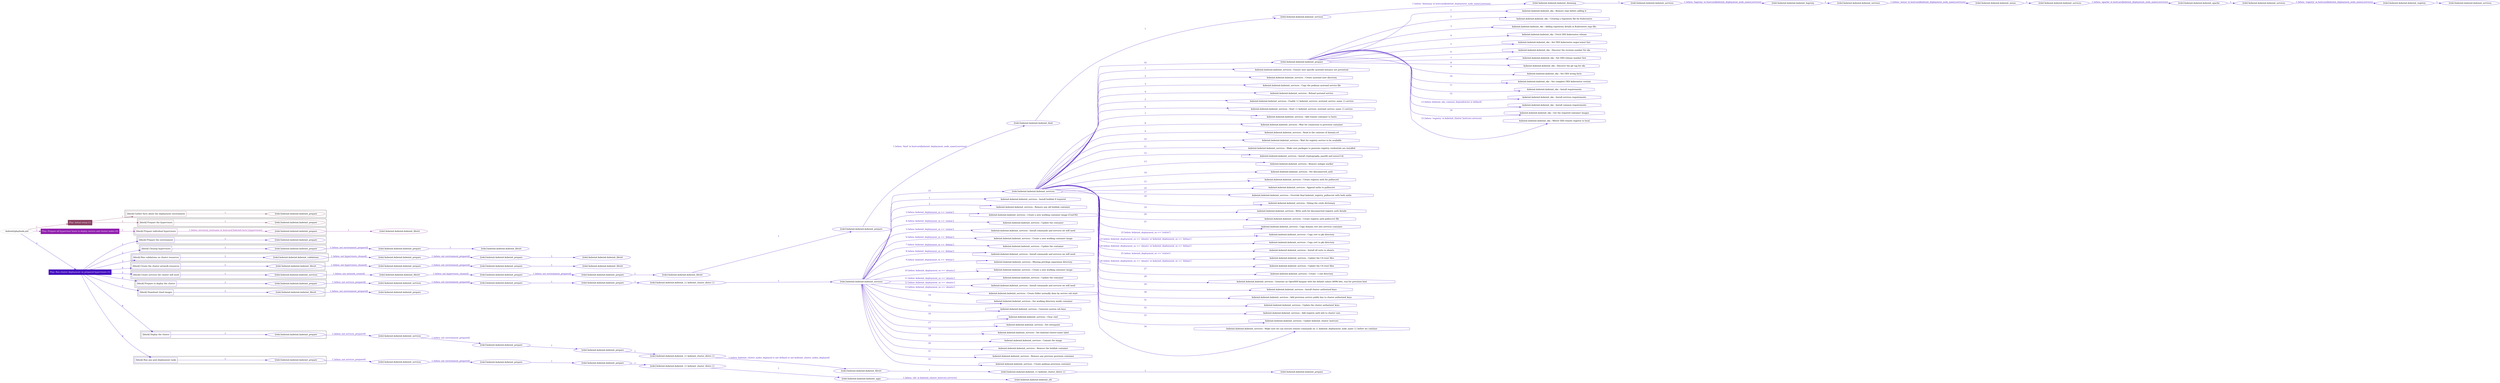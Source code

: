 digraph {
	graph [concentrate=true ordering=in rankdir=LR ratio=fill]
	edge [esep=5 sep=10]
	"kubeinit/playbook.yml" [id=root_node style=dotted]
	play_cbf25d0f [label="Play: Initial setup (1)" color="#8b4163" fontcolor="#ffffff" id=play_cbf25d0f shape=box style=filled tooltip=localhost]
	"kubeinit/playbook.yml" -> play_cbf25d0f [label="1 " color="#8b4163" fontcolor="#8b4163" id=edge_fc6e4237 labeltooltip="1 " tooltip="1 "]
	subgraph "kubeinit.kubeinit.kubeinit_prepare" {
		role_8ea363a0 [label="[role] kubeinit.kubeinit.kubeinit_prepare" color="#8b4163" id=role_8ea363a0 tooltip="kubeinit.kubeinit.kubeinit_prepare"]
	}
	subgraph "kubeinit.kubeinit.kubeinit_prepare" {
		role_8343b7d1 [label="[role] kubeinit.kubeinit.kubeinit_prepare" color="#8b4163" id=role_8343b7d1 tooltip="kubeinit.kubeinit.kubeinit_prepare"]
	}
	subgraph "Play: Initial setup (1)" {
		play_cbf25d0f -> block_35079e71 [label=1 color="#8b4163" fontcolor="#8b4163" id=edge_1a0cc142 labeltooltip=1 tooltip=1]
		subgraph cluster_block_35079e71 {
			block_35079e71 [label="[block] Gather facts about the deployment environment" color="#8b4163" id=block_35079e71 labeltooltip="Gather facts about the deployment environment" shape=box tooltip="Gather facts about the deployment environment"]
			block_35079e71 -> role_8ea363a0 [label="1 " color="#8b4163" fontcolor="#8b4163" id=edge_dec1e74b labeltooltip="1 " tooltip="1 "]
		}
		play_cbf25d0f -> block_70509c95 [label=2 color="#8b4163" fontcolor="#8b4163" id=edge_bf44af5f labeltooltip=2 tooltip=2]
		subgraph cluster_block_70509c95 {
			block_70509c95 [label="[block] Prepare the hypervisors" color="#8b4163" id=block_70509c95 labeltooltip="Prepare the hypervisors" shape=box tooltip="Prepare the hypervisors"]
			block_70509c95 -> role_8343b7d1 [label="1 " color="#8b4163" fontcolor="#8b4163" id=edge_e8764675 labeltooltip="1 " tooltip="1 "]
		}
	}
	play_cd0c8d71 [label="Play: Prepare all hypervisor hosts to deploy service and cluster nodes (0)" color="#901fad" fontcolor="#ffffff" id=play_cd0c8d71 shape=box style=filled tooltip="Play: Prepare all hypervisor hosts to deploy service and cluster nodes (0)"]
	"kubeinit/playbook.yml" -> play_cd0c8d71 [label="2 " color="#901fad" fontcolor="#901fad" id=edge_c7a4f47c labeltooltip="2 " tooltip="2 "]
	subgraph "kubeinit.kubeinit.kubeinit_libvirt" {
		role_74cdf01e [label="[role] kubeinit.kubeinit.kubeinit_libvirt" color="#901fad" id=role_74cdf01e tooltip="kubeinit.kubeinit.kubeinit_libvirt"]
	}
	subgraph "kubeinit.kubeinit.kubeinit_prepare" {
		role_b4ab4a12 [label="[role] kubeinit.kubeinit.kubeinit_prepare" color="#901fad" id=role_b4ab4a12 tooltip="kubeinit.kubeinit.kubeinit_prepare"]
		role_b4ab4a12 -> role_74cdf01e [label="1 " color="#901fad" fontcolor="#901fad" id=edge_3fa70232 labeltooltip="1 " tooltip="1 "]
	}
	subgraph "Play: Prepare all hypervisor hosts to deploy service and cluster nodes (0)" {
		play_cd0c8d71 -> block_b0688fa3 [label=1 color="#901fad" fontcolor="#901fad" id=edge_681b8983 labeltooltip=1 tooltip=1]
		subgraph cluster_block_b0688fa3 {
			block_b0688fa3 [label="[block] Prepare individual hypervisors" color="#901fad" id=block_b0688fa3 labeltooltip="Prepare individual hypervisors" shape=box tooltip="Prepare individual hypervisors"]
			block_b0688fa3 -> role_b4ab4a12 [label="1 [when: inventory_hostname in hostvars['kubeinit-facts'].hypervisors]" color="#901fad" fontcolor="#901fad" id=edge_56f1eddc labeltooltip="1 [when: inventory_hostname in hostvars['kubeinit-facts'].hypervisors]" tooltip="1 [when: inventory_hostname in hostvars['kubeinit-facts'].hypervisors]"]
		}
	}
	play_92c818d9 [label="Play: Run cluster deployment on prepared hypervisors (1)" color="#440dbf" fontcolor="#ffffff" id=play_92c818d9 shape=box style=filled tooltip=localhost]
	"kubeinit/playbook.yml" -> play_92c818d9 [label="3 " color="#440dbf" fontcolor="#440dbf" id=edge_9edeb4ca labeltooltip="3 " tooltip="3 "]
	subgraph "kubeinit.kubeinit.kubeinit_prepare" {
		role_d1792042 [label="[role] kubeinit.kubeinit.kubeinit_prepare" color="#440dbf" id=role_d1792042 tooltip="kubeinit.kubeinit.kubeinit_prepare"]
	}
	subgraph "kubeinit.kubeinit.kubeinit_libvirt" {
		role_cd5084c1 [label="[role] kubeinit.kubeinit.kubeinit_libvirt" color="#440dbf" id=role_cd5084c1 tooltip="kubeinit.kubeinit.kubeinit_libvirt"]
	}
	subgraph "kubeinit.kubeinit.kubeinit_prepare" {
		role_75cbc435 [label="[role] kubeinit.kubeinit.kubeinit_prepare" color="#440dbf" id=role_75cbc435 tooltip="kubeinit.kubeinit.kubeinit_prepare"]
		role_75cbc435 -> role_cd5084c1 [label="1 " color="#440dbf" fontcolor="#440dbf" id=edge_93ac8fef labeltooltip="1 " tooltip="1 "]
	}
	subgraph "kubeinit.kubeinit.kubeinit_prepare" {
		role_6e2d4c57 [label="[role] kubeinit.kubeinit.kubeinit_prepare" color="#440dbf" id=role_6e2d4c57 tooltip="kubeinit.kubeinit.kubeinit_prepare"]
		role_6e2d4c57 -> role_75cbc435 [label="1 [when: not environment_prepared]" color="#440dbf" fontcolor="#440dbf" id=edge_c4b15a16 labeltooltip="1 [when: not environment_prepared]" tooltip="1 [when: not environment_prepared]"]
	}
	subgraph "kubeinit.kubeinit.kubeinit_libvirt" {
		role_16dd149f [label="[role] kubeinit.kubeinit.kubeinit_libvirt" color="#440dbf" id=role_16dd149f tooltip="kubeinit.kubeinit.kubeinit_libvirt"]
	}
	subgraph "kubeinit.kubeinit.kubeinit_prepare" {
		role_4b57dc42 [label="[role] kubeinit.kubeinit.kubeinit_prepare" color="#440dbf" id=role_4b57dc42 tooltip="kubeinit.kubeinit.kubeinit_prepare"]
		role_4b57dc42 -> role_16dd149f [label="1 " color="#440dbf" fontcolor="#440dbf" id=edge_6d5980c8 labeltooltip="1 " tooltip="1 "]
	}
	subgraph "kubeinit.kubeinit.kubeinit_prepare" {
		role_3f5c52c5 [label="[role] kubeinit.kubeinit.kubeinit_prepare" color="#440dbf" id=role_3f5c52c5 tooltip="kubeinit.kubeinit.kubeinit_prepare"]
		role_3f5c52c5 -> role_4b57dc42 [label="1 [when: not environment_prepared]" color="#440dbf" fontcolor="#440dbf" id=edge_f4f25a59 labeltooltip="1 [when: not environment_prepared]" tooltip="1 [when: not environment_prepared]"]
	}
	subgraph "kubeinit.kubeinit.kubeinit_validations" {
		role_0016bfbd [label="[role] kubeinit.kubeinit.kubeinit_validations" color="#440dbf" id=role_0016bfbd tooltip="kubeinit.kubeinit.kubeinit_validations"]
		role_0016bfbd -> role_3f5c52c5 [label="1 [when: not hypervisors_cleaned]" color="#440dbf" fontcolor="#440dbf" id=edge_143ca2c3 labeltooltip="1 [when: not hypervisors_cleaned]" tooltip="1 [when: not hypervisors_cleaned]"]
	}
	subgraph "kubeinit.kubeinit.kubeinit_libvirt" {
		role_d8c94fce [label="[role] kubeinit.kubeinit.kubeinit_libvirt" color="#440dbf" id=role_d8c94fce tooltip="kubeinit.kubeinit.kubeinit_libvirt"]
	}
	subgraph "kubeinit.kubeinit.kubeinit_prepare" {
		role_dccb4120 [label="[role] kubeinit.kubeinit.kubeinit_prepare" color="#440dbf" id=role_dccb4120 tooltip="kubeinit.kubeinit.kubeinit_prepare"]
		role_dccb4120 -> role_d8c94fce [label="1 " color="#440dbf" fontcolor="#440dbf" id=edge_f3379b7a labeltooltip="1 " tooltip="1 "]
	}
	subgraph "kubeinit.kubeinit.kubeinit_prepare" {
		role_78395a57 [label="[role] kubeinit.kubeinit.kubeinit_prepare" color="#440dbf" id=role_78395a57 tooltip="kubeinit.kubeinit.kubeinit_prepare"]
		role_78395a57 -> role_dccb4120 [label="1 [when: not environment_prepared]" color="#440dbf" fontcolor="#440dbf" id=edge_cc807cca labeltooltip="1 [when: not environment_prepared]" tooltip="1 [when: not environment_prepared]"]
	}
	subgraph "kubeinit.kubeinit.kubeinit_libvirt" {
		role_04508583 [label="[role] kubeinit.kubeinit.kubeinit_libvirt" color="#440dbf" id=role_04508583 tooltip="kubeinit.kubeinit.kubeinit_libvirt"]
		role_04508583 -> role_78395a57 [label="1 [when: not hypervisors_cleaned]" color="#440dbf" fontcolor="#440dbf" id=edge_d171b26f labeltooltip="1 [when: not hypervisors_cleaned]" tooltip="1 [when: not hypervisors_cleaned]"]
	}
	subgraph "kubeinit.kubeinit.kubeinit_services" {
		role_682f65f4 [label="[role] kubeinit.kubeinit.kubeinit_services" color="#440dbf" id=role_682f65f4 tooltip="kubeinit.kubeinit.kubeinit_services"]
	}
	subgraph "kubeinit.kubeinit.kubeinit_registry" {
		role_0d96cb18 [label="[role] kubeinit.kubeinit.kubeinit_registry" color="#440dbf" id=role_0d96cb18 tooltip="kubeinit.kubeinit.kubeinit_registry"]
		role_0d96cb18 -> role_682f65f4 [label="1 " color="#440dbf" fontcolor="#440dbf" id=edge_3b5c76ec labeltooltip="1 " tooltip="1 "]
	}
	subgraph "kubeinit.kubeinit.kubeinit_services" {
		role_efea2587 [label="[role] kubeinit.kubeinit.kubeinit_services" color="#440dbf" id=role_efea2587 tooltip="kubeinit.kubeinit.kubeinit_services"]
		role_efea2587 -> role_0d96cb18 [label="1 [when: 'registry' in hostvars[kubeinit_deployment_node_name].services]" color="#440dbf" fontcolor="#440dbf" id=edge_552ecf73 labeltooltip="1 [when: 'registry' in hostvars[kubeinit_deployment_node_name].services]" tooltip="1 [when: 'registry' in hostvars[kubeinit_deployment_node_name].services]"]
	}
	subgraph "kubeinit.kubeinit.kubeinit_apache" {
		role_40a95482 [label="[role] kubeinit.kubeinit.kubeinit_apache" color="#440dbf" id=role_40a95482 tooltip="kubeinit.kubeinit.kubeinit_apache"]
		role_40a95482 -> role_efea2587 [label="1 " color="#440dbf" fontcolor="#440dbf" id=edge_5e2bcc7c labeltooltip="1 " tooltip="1 "]
	}
	subgraph "kubeinit.kubeinit.kubeinit_services" {
		role_d06990ae [label="[role] kubeinit.kubeinit.kubeinit_services" color="#440dbf" id=role_d06990ae tooltip="kubeinit.kubeinit.kubeinit_services"]
		role_d06990ae -> role_40a95482 [label="1 [when: 'apache' in hostvars[kubeinit_deployment_node_name].services]" color="#440dbf" fontcolor="#440dbf" id=edge_ec8897ac labeltooltip="1 [when: 'apache' in hostvars[kubeinit_deployment_node_name].services]" tooltip="1 [when: 'apache' in hostvars[kubeinit_deployment_node_name].services]"]
	}
	subgraph "kubeinit.kubeinit.kubeinit_nexus" {
		role_a54ddfaf [label="[role] kubeinit.kubeinit.kubeinit_nexus" color="#440dbf" id=role_a54ddfaf tooltip="kubeinit.kubeinit.kubeinit_nexus"]
		role_a54ddfaf -> role_d06990ae [label="1 " color="#440dbf" fontcolor="#440dbf" id=edge_9e2a80ac labeltooltip="1 " tooltip="1 "]
	}
	subgraph "kubeinit.kubeinit.kubeinit_services" {
		role_bde5f9b4 [label="[role] kubeinit.kubeinit.kubeinit_services" color="#440dbf" id=role_bde5f9b4 tooltip="kubeinit.kubeinit.kubeinit_services"]
		role_bde5f9b4 -> role_a54ddfaf [label="1 [when: 'nexus' in hostvars[kubeinit_deployment_node_name].services]" color="#440dbf" fontcolor="#440dbf" id=edge_6e77ba43 labeltooltip="1 [when: 'nexus' in hostvars[kubeinit_deployment_node_name].services]" tooltip="1 [when: 'nexus' in hostvars[kubeinit_deployment_node_name].services]"]
	}
	subgraph "kubeinit.kubeinit.kubeinit_haproxy" {
		role_a720099b [label="[role] kubeinit.kubeinit.kubeinit_haproxy" color="#440dbf" id=role_a720099b tooltip="kubeinit.kubeinit.kubeinit_haproxy"]
		role_a720099b -> role_bde5f9b4 [label="1 " color="#440dbf" fontcolor="#440dbf" id=edge_8708431a labeltooltip="1 " tooltip="1 "]
	}
	subgraph "kubeinit.kubeinit.kubeinit_services" {
		role_d3d1f8fd [label="[role] kubeinit.kubeinit.kubeinit_services" color="#440dbf" id=role_d3d1f8fd tooltip="kubeinit.kubeinit.kubeinit_services"]
		role_d3d1f8fd -> role_a720099b [label="1 [when: 'haproxy' in hostvars[kubeinit_deployment_node_name].services]" color="#440dbf" fontcolor="#440dbf" id=edge_51d02881 labeltooltip="1 [when: 'haproxy' in hostvars[kubeinit_deployment_node_name].services]" tooltip="1 [when: 'haproxy' in hostvars[kubeinit_deployment_node_name].services]"]
	}
	subgraph "kubeinit.kubeinit.kubeinit_dnsmasq" {
		role_097482cb [label="[role] kubeinit.kubeinit.kubeinit_dnsmasq" color="#440dbf" id=role_097482cb tooltip="kubeinit.kubeinit.kubeinit_dnsmasq"]
		role_097482cb -> role_d3d1f8fd [label="1 " color="#440dbf" fontcolor="#440dbf" id=edge_03b2c24b labeltooltip="1 " tooltip="1 "]
	}
	subgraph "kubeinit.kubeinit.kubeinit_services" {
		role_fb27b2d3 [label="[role] kubeinit.kubeinit.kubeinit_services" color="#440dbf" id=role_fb27b2d3 tooltip="kubeinit.kubeinit.kubeinit_services"]
		role_fb27b2d3 -> role_097482cb [label="1 [when: 'dnsmasq' in hostvars[kubeinit_deployment_node_name].services]" color="#440dbf" fontcolor="#440dbf" id=edge_311945a4 labeltooltip="1 [when: 'dnsmasq' in hostvars[kubeinit_deployment_node_name].services]" tooltip="1 [when: 'dnsmasq' in hostvars[kubeinit_deployment_node_name].services]"]
	}
	subgraph "kubeinit.kubeinit.kubeinit_bind" {
		role_c6fe6b56 [label="[role] kubeinit.kubeinit.kubeinit_bind" color="#440dbf" id=role_c6fe6b56 tooltip="kubeinit.kubeinit.kubeinit_bind"]
		role_c6fe6b56 -> role_fb27b2d3 [label="1 " color="#440dbf" fontcolor="#440dbf" id=edge_3f31c040 labeltooltip="1 " tooltip="1 "]
	}
	subgraph "kubeinit.kubeinit.kubeinit_prepare" {
		role_0ba0f92e [label="[role] kubeinit.kubeinit.kubeinit_prepare" color="#440dbf" id=role_0ba0f92e tooltip="kubeinit.kubeinit.kubeinit_prepare"]
		role_0ba0f92e -> role_c6fe6b56 [label="1 [when: 'bind' in hostvars[kubeinit_deployment_node_name].services]" color="#440dbf" fontcolor="#440dbf" id=edge_16cbdc0f labeltooltip="1 [when: 'bind' in hostvars[kubeinit_deployment_node_name].services]" tooltip="1 [when: 'bind' in hostvars[kubeinit_deployment_node_name].services]"]
	}
	subgraph "kubeinit.kubeinit.kubeinit_libvirt" {
		role_96d6eaa6 [label="[role] kubeinit.kubeinit.kubeinit_libvirt" color="#440dbf" id=role_96d6eaa6 tooltip="kubeinit.kubeinit.kubeinit_libvirt"]
		role_96d6eaa6 -> role_0ba0f92e [label="1 " color="#440dbf" fontcolor="#440dbf" id=edge_6850064a labeltooltip="1 " tooltip="1 "]
	}
	subgraph "kubeinit.kubeinit.kubeinit_prepare" {
		role_7ebe0a99 [label="[role] kubeinit.kubeinit.kubeinit_prepare" color="#440dbf" id=role_7ebe0a99 tooltip="kubeinit.kubeinit.kubeinit_prepare"]
		role_7ebe0a99 -> role_96d6eaa6 [label="1 " color="#440dbf" fontcolor="#440dbf" id=edge_9bc462e2 labeltooltip="1 " tooltip="1 "]
	}
	subgraph "kubeinit.kubeinit.kubeinit_prepare" {
		role_01809532 [label="[role] kubeinit.kubeinit.kubeinit_prepare" color="#440dbf" id=role_01809532 tooltip="kubeinit.kubeinit.kubeinit_prepare"]
		role_01809532 -> role_7ebe0a99 [label="1 [when: not environment_prepared]" color="#440dbf" fontcolor="#440dbf" id=edge_338c50e9 labeltooltip="1 [when: not environment_prepared]" tooltip="1 [when: not environment_prepared]"]
	}
	subgraph "kubeinit.kubeinit.kubeinit_libvirt" {
		role_77103e0c [label="[role] kubeinit.kubeinit.kubeinit_libvirt" color="#440dbf" id=role_77103e0c tooltip="kubeinit.kubeinit.kubeinit_libvirt"]
		role_77103e0c -> role_01809532 [label="1 [when: not hypervisors_cleaned]" color="#440dbf" fontcolor="#440dbf" id=edge_5705c8ca labeltooltip="1 [when: not hypervisors_cleaned]" tooltip="1 [when: not hypervisors_cleaned]"]
	}
	subgraph "kubeinit.kubeinit.kubeinit_services" {
		role_7f7af4d4 [label="[role] kubeinit.kubeinit.kubeinit_services" color="#440dbf" id=role_7f7af4d4 tooltip="kubeinit.kubeinit.kubeinit_services"]
		role_7f7af4d4 -> role_77103e0c [label="1 [when: not network_created]" color="#440dbf" fontcolor="#440dbf" id=edge_40f45348 labeltooltip="1 [when: not network_created]" tooltip="1 [when: not network_created]"]
	}
	subgraph "kubeinit.kubeinit.kubeinit_prepare" {
		role_afa9ee6f [label="[role] kubeinit.kubeinit.kubeinit_prepare" color="#440dbf" id=role_afa9ee6f tooltip="kubeinit.kubeinit.kubeinit_prepare"]
		task_4e1ae34d [label="kubeinit.kubeinit.kubeinit_eks : Remove repo before adding it" color="#440dbf" id=task_4e1ae34d shape=octagon tooltip="kubeinit.kubeinit.kubeinit_eks : Remove repo before adding it"]
		role_afa9ee6f -> task_4e1ae34d [label="1 " color="#440dbf" fontcolor="#440dbf" id=edge_34180888 labeltooltip="1 " tooltip="1 "]
		task_42096d64 [label="kubeinit.kubeinit.kubeinit_eks : Creating a repository file for Kubernetes" color="#440dbf" id=task_42096d64 shape=octagon tooltip="kubeinit.kubeinit.kubeinit_eks : Creating a repository file for Kubernetes"]
		role_afa9ee6f -> task_42096d64 [label="2 " color="#440dbf" fontcolor="#440dbf" id=edge_14c8af23 labeltooltip="2 " tooltip="2 "]
		task_acdb57c8 [label="kubeinit.kubeinit.kubeinit_eks : Adding repository details in Kubernetes repo file." color="#440dbf" id=task_acdb57c8 shape=octagon tooltip="kubeinit.kubeinit.kubeinit_eks : Adding repository details in Kubernetes repo file."]
		role_afa9ee6f -> task_acdb57c8 [label="3 " color="#440dbf" fontcolor="#440dbf" id=edge_68da59bb labeltooltip="3 " tooltip="3 "]
		task_0ed88def [label="kubeinit.kubeinit.kubeinit_eks : Fetch EKS kubernetes release" color="#440dbf" id=task_0ed88def shape=octagon tooltip="kubeinit.kubeinit.kubeinit_eks : Fetch EKS kubernetes release"]
		role_afa9ee6f -> task_0ed88def [label="4 " color="#440dbf" fontcolor="#440dbf" id=edge_d8a49d0f labeltooltip="4 " tooltip="4 "]
		task_bb9935c8 [label="kubeinit.kubeinit.kubeinit_eks : Set EKS kubernetes major-minor fact" color="#440dbf" id=task_bb9935c8 shape=octagon tooltip="kubeinit.kubeinit.kubeinit_eks : Set EKS kubernetes major-minor fact"]
		role_afa9ee6f -> task_bb9935c8 [label="5 " color="#440dbf" fontcolor="#440dbf" id=edge_e31a2d1b labeltooltip="5 " tooltip="5 "]
		task_0ebec933 [label="kubeinit.kubeinit.kubeinit_eks : Discover the revision number for eks" color="#440dbf" id=task_0ebec933 shape=octagon tooltip="kubeinit.kubeinit.kubeinit_eks : Discover the revision number for eks"]
		role_afa9ee6f -> task_0ebec933 [label="6 " color="#440dbf" fontcolor="#440dbf" id=edge_5d6fcf8a labeltooltip="6 " tooltip="6 "]
		task_14aaea25 [label="kubeinit.kubeinit.kubeinit_eks : Set EKS release number fact" color="#440dbf" id=task_14aaea25 shape=octagon tooltip="kubeinit.kubeinit.kubeinit_eks : Set EKS release number fact"]
		role_afa9ee6f -> task_14aaea25 [label="7 " color="#440dbf" fontcolor="#440dbf" id=edge_71cba10c labeltooltip="7 " tooltip="7 "]
		task_dae3ca69 [label="kubeinit.kubeinit.kubeinit_eks : Discover the git tag for eks" color="#440dbf" id=task_dae3ca69 shape=octagon tooltip="kubeinit.kubeinit.kubeinit_eks : Discover the git tag for eks"]
		role_afa9ee6f -> task_dae3ca69 [label="8 " color="#440dbf" fontcolor="#440dbf" id=edge_4ff9f82b labeltooltip="8 " tooltip="8 "]
		task_a80e6a5c [label="kubeinit.kubeinit.kubeinit_eks : Set EKS string facts" color="#440dbf" id=task_a80e6a5c shape=octagon tooltip="kubeinit.kubeinit.kubeinit_eks : Set EKS string facts"]
		role_afa9ee6f -> task_a80e6a5c [label="9 " color="#440dbf" fontcolor="#440dbf" id=edge_7e4020a0 labeltooltip="9 " tooltip="9 "]
		task_980acfc7 [label="kubeinit.kubeinit.kubeinit_eks : Set complete EKS kubernetes version" color="#440dbf" id=task_980acfc7 shape=octagon tooltip="kubeinit.kubeinit.kubeinit_eks : Set complete EKS kubernetes version"]
		role_afa9ee6f -> task_980acfc7 [label="10 " color="#440dbf" fontcolor="#440dbf" id=edge_aae0a6d6 labeltooltip="10 " tooltip="10 "]
		task_af449139 [label="kubeinit.kubeinit.kubeinit_eks : Install requirements" color="#440dbf" id=task_af449139 shape=octagon tooltip="kubeinit.kubeinit.kubeinit_eks : Install requirements"]
		role_afa9ee6f -> task_af449139 [label="11 " color="#440dbf" fontcolor="#440dbf" id=edge_c4a4ee08 labeltooltip="11 " tooltip="11 "]
		task_cece42b9 [label="kubeinit.kubeinit.kubeinit_eks : Install services requirements" color="#440dbf" id=task_cece42b9 shape=octagon tooltip="kubeinit.kubeinit.kubeinit_eks : Install services requirements"]
		role_afa9ee6f -> task_cece42b9 [label="12 " color="#440dbf" fontcolor="#440dbf" id=edge_97aa0a02 labeltooltip="12 " tooltip="12 "]
		task_09f6813b [label="kubeinit.kubeinit.kubeinit_eks : Install common requirements" color="#440dbf" id=task_09f6813b shape=octagon tooltip="kubeinit.kubeinit.kubeinit_eks : Install common requirements"]
		role_afa9ee6f -> task_09f6813b [label="13 [when: kubeinit_eks_common_dependencies is defined]" color="#440dbf" fontcolor="#440dbf" id=edge_3e466c22 labeltooltip="13 [when: kubeinit_eks_common_dependencies is defined]" tooltip="13 [when: kubeinit_eks_common_dependencies is defined]"]
		task_bd429967 [label="kubeinit.kubeinit.kubeinit_eks : Get the required container images" color="#440dbf" id=task_bd429967 shape=octagon tooltip="kubeinit.kubeinit.kubeinit_eks : Get the required container images"]
		role_afa9ee6f -> task_bd429967 [label="14 " color="#440dbf" fontcolor="#440dbf" id=edge_2400d57a labeltooltip="14 " tooltip="14 "]
		task_9541f0a7 [label="kubeinit.kubeinit.kubeinit_eks : Mirror EKS remote registry to local" color="#440dbf" id=task_9541f0a7 shape=octagon tooltip="kubeinit.kubeinit.kubeinit_eks : Mirror EKS remote registry to local"]
		role_afa9ee6f -> task_9541f0a7 [label="15 [when: 'registry' in kubeinit_cluster_hostvars.services]" color="#440dbf" fontcolor="#440dbf" id=edge_2efd0982 labeltooltip="15 [when: 'registry' in kubeinit_cluster_hostvars.services]" tooltip="15 [when: 'registry' in kubeinit_cluster_hostvars.services]"]
	}
	subgraph "kubeinit.kubeinit.kubeinit_services" {
		role_0a5472f3 [label="[role] kubeinit.kubeinit.kubeinit_services" color="#440dbf" id=role_0a5472f3 tooltip="kubeinit.kubeinit.kubeinit_services"]
		task_52d7765f [label="kubeinit.kubeinit.kubeinit_services : Ensure user specific systemd instance are persistent" color="#440dbf" id=task_52d7765f shape=octagon tooltip="kubeinit.kubeinit.kubeinit_services : Ensure user specific systemd instance are persistent"]
		role_0a5472f3 -> task_52d7765f [label="1 " color="#440dbf" fontcolor="#440dbf" id=edge_f3751abb labeltooltip="1 " tooltip="1 "]
		task_dc2189d6 [label="kubeinit.kubeinit.kubeinit_services : Create systemd user directory" color="#440dbf" id=task_dc2189d6 shape=octagon tooltip="kubeinit.kubeinit.kubeinit_services : Create systemd user directory"]
		role_0a5472f3 -> task_dc2189d6 [label="2 " color="#440dbf" fontcolor="#440dbf" id=edge_ed6b36f5 labeltooltip="2 " tooltip="2 "]
		task_c5f0e0d6 [label="kubeinit.kubeinit.kubeinit_services : Copy the podman systemd service file" color="#440dbf" id=task_c5f0e0d6 shape=octagon tooltip="kubeinit.kubeinit.kubeinit_services : Copy the podman systemd service file"]
		role_0a5472f3 -> task_c5f0e0d6 [label="3 " color="#440dbf" fontcolor="#440dbf" id=edge_e8f1429e labeltooltip="3 " tooltip="3 "]
		task_6c65b68e [label="kubeinit.kubeinit.kubeinit_services : Reload systemd service" color="#440dbf" id=task_6c65b68e shape=octagon tooltip="kubeinit.kubeinit.kubeinit_services : Reload systemd service"]
		role_0a5472f3 -> task_6c65b68e [label="4 " color="#440dbf" fontcolor="#440dbf" id=edge_75cb77e2 labeltooltip="4 " tooltip="4 "]
		task_e4a2ad32 [label="kubeinit.kubeinit.kubeinit_services : Enable {{ kubeinit_services_systemd_service_name }}.service" color="#440dbf" id=task_e4a2ad32 shape=octagon tooltip="kubeinit.kubeinit.kubeinit_services : Enable {{ kubeinit_services_systemd_service_name }}.service"]
		role_0a5472f3 -> task_e4a2ad32 [label="5 " color="#440dbf" fontcolor="#440dbf" id=edge_ab07d5dd labeltooltip="5 " tooltip="5 "]
		task_5e4a4787 [label="kubeinit.kubeinit.kubeinit_services : Start {{ kubeinit_services_systemd_service_name }}.service" color="#440dbf" id=task_5e4a4787 shape=octagon tooltip="kubeinit.kubeinit.kubeinit_services : Start {{ kubeinit_services_systemd_service_name }}.service"]
		role_0a5472f3 -> task_5e4a4787 [label="6 " color="#440dbf" fontcolor="#440dbf" id=edge_fd18a978 labeltooltip="6 " tooltip="6 "]
		task_4364b403 [label="kubeinit.kubeinit.kubeinit_services : Add remote container to hosts" color="#440dbf" id=task_4364b403 shape=octagon tooltip="kubeinit.kubeinit.kubeinit_services : Add remote container to hosts"]
		role_0a5472f3 -> task_4364b403 [label="7 " color="#440dbf" fontcolor="#440dbf" id=edge_3600ec38 labeltooltip="7 " tooltip="7 "]
		task_d0bad7e6 [label="kubeinit.kubeinit.kubeinit_services : Wait for connection to provision container" color="#440dbf" id=task_d0bad7e6 shape=octagon tooltip="kubeinit.kubeinit.kubeinit_services : Wait for connection to provision container"]
		role_0a5472f3 -> task_d0bad7e6 [label="8 " color="#440dbf" fontcolor="#440dbf" id=edge_709301f4 labeltooltip="8 " tooltip="8 "]
		task_07654202 [label="kubeinit.kubeinit.kubeinit_services : Read in the contents of domain.crt" color="#440dbf" id=task_07654202 shape=octagon tooltip="kubeinit.kubeinit.kubeinit_services : Read in the contents of domain.crt"]
		role_0a5472f3 -> task_07654202 [label="9 " color="#440dbf" fontcolor="#440dbf" id=edge_a3c5ff4a labeltooltip="9 " tooltip="9 "]
		task_8a410516 [label="kubeinit.kubeinit.kubeinit_services : Wait for registry service to be available" color="#440dbf" id=task_8a410516 shape=octagon tooltip="kubeinit.kubeinit.kubeinit_services : Wait for registry service to be available"]
		role_0a5472f3 -> task_8a410516 [label="10 " color="#440dbf" fontcolor="#440dbf" id=edge_c3b700e5 labeltooltip="10 " tooltip="10 "]
		task_98b39cef [label="kubeinit.kubeinit.kubeinit_services : Make sure packages to generate registry credentials are installed" color="#440dbf" id=task_98b39cef shape=octagon tooltip="kubeinit.kubeinit.kubeinit_services : Make sure packages to generate registry credentials are installed"]
		role_0a5472f3 -> task_98b39cef [label="11 " color="#440dbf" fontcolor="#440dbf" id=edge_bd1189f7 labeltooltip="11 " tooltip="11 "]
		task_6293045a [label="kubeinit.kubeinit.kubeinit_services : Install cryptography, passlib and nexus3-cli" color="#440dbf" id=task_6293045a shape=octagon tooltip="kubeinit.kubeinit.kubeinit_services : Install cryptography, passlib and nexus3-cli"]
		role_0a5472f3 -> task_6293045a [label="12 " color="#440dbf" fontcolor="#440dbf" id=edge_001ac547 labeltooltip="12 " tooltip="12 "]
		task_ed963c71 [label="kubeinit.kubeinit.kubeinit_services : Remove nologin marker" color="#440dbf" id=task_ed963c71 shape=octagon tooltip="kubeinit.kubeinit.kubeinit_services : Remove nologin marker"]
		role_0a5472f3 -> task_ed963c71 [label="13 " color="#440dbf" fontcolor="#440dbf" id=edge_8b95020c labeltooltip="13 " tooltip="13 "]
		task_b70d869a [label="kubeinit.kubeinit.kubeinit_services : Set disconnected_auth" color="#440dbf" id=task_b70d869a shape=octagon tooltip="kubeinit.kubeinit.kubeinit_services : Set disconnected_auth"]
		role_0a5472f3 -> task_b70d869a [label="14 " color="#440dbf" fontcolor="#440dbf" id=edge_624ca839 labeltooltip="14 " tooltip="14 "]
		task_d8bd6b55 [label="kubeinit.kubeinit.kubeinit_services : Create registry auth for pullsecret" color="#440dbf" id=task_d8bd6b55 shape=octagon tooltip="kubeinit.kubeinit.kubeinit_services : Create registry auth for pullsecret"]
		role_0a5472f3 -> task_d8bd6b55 [label="15 " color="#440dbf" fontcolor="#440dbf" id=edge_f078b85e labeltooltip="15 " tooltip="15 "]
		task_808b1adc [label="kubeinit.kubeinit.kubeinit_services : Append auths to pullsecret" color="#440dbf" id=task_808b1adc shape=octagon tooltip="kubeinit.kubeinit.kubeinit_services : Append auths to pullsecret"]
		role_0a5472f3 -> task_808b1adc [label="16 " color="#440dbf" fontcolor="#440dbf" id=edge_451cd6ff labeltooltip="16 " tooltip="16 "]
		task_efb847e4 [label="kubeinit.kubeinit.kubeinit_services : Override final kubeinit_registry_pullsecret with both auths" color="#440dbf" id=task_efb847e4 shape=octagon tooltip="kubeinit.kubeinit.kubeinit_services : Override final kubeinit_registry_pullsecret with both auths"]
		role_0a5472f3 -> task_efb847e4 [label="17 " color="#440dbf" fontcolor="#440dbf" id=edge_85dd8d7e labeltooltip="17 " tooltip="17 "]
		task_6dc74ad8 [label="kubeinit.kubeinit.kubeinit_services : Debug the creds dictionary" color="#440dbf" id=task_6dc74ad8 shape=octagon tooltip="kubeinit.kubeinit.kubeinit_services : Debug the creds dictionary"]
		role_0a5472f3 -> task_6dc74ad8 [label="18 " color="#440dbf" fontcolor="#440dbf" id=edge_4eb62757 labeltooltip="18 " tooltip="18 "]
		task_c9d6755e [label="kubeinit.kubeinit.kubeinit_services : Write auth for disconnected registry auth details" color="#440dbf" id=task_c9d6755e shape=octagon tooltip="kubeinit.kubeinit.kubeinit_services : Write auth for disconnected registry auth details"]
		role_0a5472f3 -> task_c9d6755e [label="19 " color="#440dbf" fontcolor="#440dbf" id=edge_37ed958e labeltooltip="19 " tooltip="19 "]
		task_b223b890 [label="kubeinit.kubeinit.kubeinit_services : Create registry auth pullsecret file" color="#440dbf" id=task_b223b890 shape=octagon tooltip="kubeinit.kubeinit.kubeinit_services : Create registry auth pullsecret file"]
		role_0a5472f3 -> task_b223b890 [label="20 " color="#440dbf" fontcolor="#440dbf" id=edge_3c7c8400 labeltooltip="20 " tooltip="20 "]
		task_7f0529e9 [label="kubeinit.kubeinit.kubeinit_services : Copy domain cert into services container" color="#440dbf" id=task_7f0529e9 shape=octagon tooltip="kubeinit.kubeinit.kubeinit_services : Copy domain cert into services container"]
		role_0a5472f3 -> task_7f0529e9 [label="21 " color="#440dbf" fontcolor="#440dbf" id=edge_dc475896 labeltooltip="21 " tooltip="21 "]
		task_753ddb9d [label="kubeinit.kubeinit.kubeinit_services : Copy cert to pki directory" color="#440dbf" id=task_753ddb9d shape=octagon tooltip="kubeinit.kubeinit.kubeinit_services : Copy cert to pki directory"]
		role_0a5472f3 -> task_753ddb9d [label="22 [when: kubeinit_deployment_os == 'centos']" color="#440dbf" fontcolor="#440dbf" id=edge_acca99d0 labeltooltip="22 [when: kubeinit_deployment_os == 'centos']" tooltip="22 [when: kubeinit_deployment_os == 'centos']"]
		task_d517ad2c [label="kubeinit.kubeinit.kubeinit_services : Copy cert to pki directory" color="#440dbf" id=task_d517ad2c shape=octagon tooltip="kubeinit.kubeinit.kubeinit_services : Copy cert to pki directory"]
		role_0a5472f3 -> task_d517ad2c [label="23 [when: kubeinit_deployment_os == 'ubuntu' or kubeinit_deployment_os == 'debian']" color="#440dbf" fontcolor="#440dbf" id=edge_edd961af labeltooltip="23 [when: kubeinit_deployment_os == 'ubuntu' or kubeinit_deployment_os == 'debian']" tooltip="23 [when: kubeinit_deployment_os == 'ubuntu' or kubeinit_deployment_os == 'debian']"]
		task_82622c27 [label="kubeinit.kubeinit.kubeinit_services : Install all certs in ubuntu" color="#440dbf" id=task_82622c27 shape=octagon tooltip="kubeinit.kubeinit.kubeinit_services : Install all certs in ubuntu"]
		role_0a5472f3 -> task_82622c27 [label="24 [when: kubeinit_deployment_os == 'ubuntu' or kubeinit_deployment_os == 'debian']" color="#440dbf" fontcolor="#440dbf" id=edge_8d398b69 labeltooltip="24 [when: kubeinit_deployment_os == 'ubuntu' or kubeinit_deployment_os == 'debian']" tooltip="24 [when: kubeinit_deployment_os == 'ubuntu' or kubeinit_deployment_os == 'debian']"]
		task_aa936aaf [label="kubeinit.kubeinit.kubeinit_services : Update the CA trust files" color="#440dbf" id=task_aa936aaf shape=octagon tooltip="kubeinit.kubeinit.kubeinit_services : Update the CA trust files"]
		role_0a5472f3 -> task_aa936aaf [label="25 [when: kubeinit_deployment_os == 'centos']" color="#440dbf" fontcolor="#440dbf" id=edge_2591662d labeltooltip="25 [when: kubeinit_deployment_os == 'centos']" tooltip="25 [when: kubeinit_deployment_os == 'centos']"]
		task_646016e0 [label="kubeinit.kubeinit.kubeinit_services : Update the CA trust files" color="#440dbf" id=task_646016e0 shape=octagon tooltip="kubeinit.kubeinit.kubeinit_services : Update the CA trust files"]
		role_0a5472f3 -> task_646016e0 [label="26 [when: kubeinit_deployment_os == 'ubuntu' or kubeinit_deployment_os == 'debian']" color="#440dbf" fontcolor="#440dbf" id=edge_bc324734 labeltooltip="26 [when: kubeinit_deployment_os == 'ubuntu' or kubeinit_deployment_os == 'debian']" tooltip="26 [when: kubeinit_deployment_os == 'ubuntu' or kubeinit_deployment_os == 'debian']"]
		task_769e1382 [label="kubeinit.kubeinit.kubeinit_services : Create ~/.ssh directory" color="#440dbf" id=task_769e1382 shape=octagon tooltip="kubeinit.kubeinit.kubeinit_services : Create ~/.ssh directory"]
		role_0a5472f3 -> task_769e1382 [label="27 " color="#440dbf" fontcolor="#440dbf" id=edge_b46e3181 labeltooltip="27 " tooltip="27 "]
		task_8b6c8d13 [label="kubeinit.kubeinit.kubeinit_services : Generate an OpenSSH keypair with the default values (4096 bits, rsa) for provision host" color="#440dbf" id=task_8b6c8d13 shape=octagon tooltip="kubeinit.kubeinit.kubeinit_services : Generate an OpenSSH keypair with the default values (4096 bits, rsa) for provision host"]
		role_0a5472f3 -> task_8b6c8d13 [label="28 " color="#440dbf" fontcolor="#440dbf" id=edge_68836da2 labeltooltip="28 " tooltip="28 "]
		task_6a457d3e [label="kubeinit.kubeinit.kubeinit_services : Install cluster authorized keys" color="#440dbf" id=task_6a457d3e shape=octagon tooltip="kubeinit.kubeinit.kubeinit_services : Install cluster authorized keys"]
		role_0a5472f3 -> task_6a457d3e [label="29 " color="#440dbf" fontcolor="#440dbf" id=edge_3cf88b45 labeltooltip="29 " tooltip="29 "]
		task_7b16c1ac [label="kubeinit.kubeinit.kubeinit_services : Add provision service public key to cluster authorized_keys" color="#440dbf" id=task_7b16c1ac shape=octagon tooltip="kubeinit.kubeinit.kubeinit_services : Add provision service public key to cluster authorized_keys"]
		role_0a5472f3 -> task_7b16c1ac [label="30 " color="#440dbf" fontcolor="#440dbf" id=edge_efaf90cb labeltooltip="30 " tooltip="30 "]
		task_fc8091c1 [label="kubeinit.kubeinit.kubeinit_services : Update the cluster authorized_keys" color="#440dbf" id=task_fc8091c1 shape=octagon tooltip="kubeinit.kubeinit.kubeinit_services : Update the cluster authorized_keys"]
		role_0a5472f3 -> task_fc8091c1 [label="31 " color="#440dbf" fontcolor="#440dbf" id=edge_96b2d1f6 labeltooltip="31 " tooltip="31 "]
		task_bb53d77d [label="kubeinit.kubeinit.kubeinit_services : Add registry auth info to cluster vars" color="#440dbf" id=task_bb53d77d shape=octagon tooltip="kubeinit.kubeinit.kubeinit_services : Add registry auth info to cluster vars"]
		role_0a5472f3 -> task_bb53d77d [label="32 " color="#440dbf" fontcolor="#440dbf" id=edge_b0048099 labeltooltip="32 " tooltip="32 "]
		task_4fd0a20f [label="kubeinit.kubeinit.kubeinit_services : Update kubeinit_cluster_hostvars" color="#440dbf" id=task_4fd0a20f shape=octagon tooltip="kubeinit.kubeinit.kubeinit_services : Update kubeinit_cluster_hostvars"]
		role_0a5472f3 -> task_4fd0a20f [label="33 " color="#440dbf" fontcolor="#440dbf" id=edge_e36d4d86 labeltooltip="33 " tooltip="33 "]
		task_8233b4b2 [label="kubeinit.kubeinit.kubeinit_services : Make sure we can execute remote commands on {{ kubeinit_deployment_node_name }} before we continue" color="#440dbf" id=task_8233b4b2 shape=octagon tooltip="kubeinit.kubeinit.kubeinit_services : Make sure we can execute remote commands on {{ kubeinit_deployment_node_name }} before we continue"]
		role_0a5472f3 -> task_8233b4b2 [label="34 " color="#440dbf" fontcolor="#440dbf" id=edge_a4745156 labeltooltip="34 " tooltip="34 "]
		role_0a5472f3 -> role_afa9ee6f [label="35 " color="#440dbf" fontcolor="#440dbf" id=edge_f1319cb4 labeltooltip="35 " tooltip="35 "]
	}
	subgraph "kubeinit.kubeinit.kubeinit_services" {
		role_1a608aa7 [label="[role] kubeinit.kubeinit.kubeinit_services" color="#440dbf" id=role_1a608aa7 tooltip="kubeinit.kubeinit.kubeinit_services"]
		task_6885af96 [label="kubeinit.kubeinit.kubeinit_services : Install buildah if required" color="#440dbf" id=task_6885af96 shape=octagon tooltip="kubeinit.kubeinit.kubeinit_services : Install buildah if required"]
		role_1a608aa7 -> task_6885af96 [label="1 " color="#440dbf" fontcolor="#440dbf" id=edge_eebfefe5 labeltooltip="1 " tooltip="1 "]
		task_994c44e1 [label="kubeinit.kubeinit.kubeinit_services : Remove any old buildah container" color="#440dbf" id=task_994c44e1 shape=octagon tooltip="kubeinit.kubeinit.kubeinit_services : Remove any old buildah container"]
		role_1a608aa7 -> task_994c44e1 [label="2 " color="#440dbf" fontcolor="#440dbf" id=edge_4c3545c7 labeltooltip="2 " tooltip="2 "]
		task_782a98c1 [label="kubeinit.kubeinit.kubeinit_services : Create a new working container image (CentOS)" color="#440dbf" id=task_782a98c1 shape=octagon tooltip="kubeinit.kubeinit.kubeinit_services : Create a new working container image (CentOS)"]
		role_1a608aa7 -> task_782a98c1 [label="3 [when: kubeinit_deployment_os == 'centos']" color="#440dbf" fontcolor="#440dbf" id=edge_df363401 labeltooltip="3 [when: kubeinit_deployment_os == 'centos']" tooltip="3 [when: kubeinit_deployment_os == 'centos']"]
		task_59d13523 [label="kubeinit.kubeinit.kubeinit_services : Update the container" color="#440dbf" id=task_59d13523 shape=octagon tooltip="kubeinit.kubeinit.kubeinit_services : Update the container"]
		role_1a608aa7 -> task_59d13523 [label="4 [when: kubeinit_deployment_os == 'centos']" color="#440dbf" fontcolor="#440dbf" id=edge_ae6c30f8 labeltooltip="4 [when: kubeinit_deployment_os == 'centos']" tooltip="4 [when: kubeinit_deployment_os == 'centos']"]
		task_edf98996 [label="kubeinit.kubeinit.kubeinit_services : Install commands and services we will need" color="#440dbf" id=task_edf98996 shape=octagon tooltip="kubeinit.kubeinit.kubeinit_services : Install commands and services we will need"]
		role_1a608aa7 -> task_edf98996 [label="5 [when: kubeinit_deployment_os == 'centos']" color="#440dbf" fontcolor="#440dbf" id=edge_8b473a98 labeltooltip="5 [when: kubeinit_deployment_os == 'centos']" tooltip="5 [when: kubeinit_deployment_os == 'centos']"]
		task_1e29954e [label="kubeinit.kubeinit.kubeinit_services : Create a new working container image" color="#440dbf" id=task_1e29954e shape=octagon tooltip="kubeinit.kubeinit.kubeinit_services : Create a new working container image"]
		role_1a608aa7 -> task_1e29954e [label="6 [when: kubeinit_deployment_os == 'debian']" color="#440dbf" fontcolor="#440dbf" id=edge_a3827c6c labeltooltip="6 [when: kubeinit_deployment_os == 'debian']" tooltip="6 [when: kubeinit_deployment_os == 'debian']"]
		task_d99f8809 [label="kubeinit.kubeinit.kubeinit_services : Update the container" color="#440dbf" id=task_d99f8809 shape=octagon tooltip="kubeinit.kubeinit.kubeinit_services : Update the container"]
		role_1a608aa7 -> task_d99f8809 [label="7 [when: kubeinit_deployment_os == 'debian']" color="#440dbf" fontcolor="#440dbf" id=edge_23415168 labeltooltip="7 [when: kubeinit_deployment_os == 'debian']" tooltip="7 [when: kubeinit_deployment_os == 'debian']"]
		task_74756951 [label="kubeinit.kubeinit.kubeinit_services : Install commands and services we will need" color="#440dbf" id=task_74756951 shape=octagon tooltip="kubeinit.kubeinit.kubeinit_services : Install commands and services we will need"]
		role_1a608aa7 -> task_74756951 [label="8 [when: kubeinit_deployment_os == 'debian']" color="#440dbf" fontcolor="#440dbf" id=edge_d8ebbebb labeltooltip="8 [when: kubeinit_deployment_os == 'debian']" tooltip="8 [when: kubeinit_deployment_os == 'debian']"]
		task_bbe0f17f [label="kubeinit.kubeinit.kubeinit_services : Missing privilege separation directory" color="#440dbf" id=task_bbe0f17f shape=octagon tooltip="kubeinit.kubeinit.kubeinit_services : Missing privilege separation directory"]
		role_1a608aa7 -> task_bbe0f17f [label="9 [when: kubeinit_deployment_os == 'debian']" color="#440dbf" fontcolor="#440dbf" id=edge_c52cf7ce labeltooltip="9 [when: kubeinit_deployment_os == 'debian']" tooltip="9 [when: kubeinit_deployment_os == 'debian']"]
		task_2e3e6961 [label="kubeinit.kubeinit.kubeinit_services : Create a new working container image" color="#440dbf" id=task_2e3e6961 shape=octagon tooltip="kubeinit.kubeinit.kubeinit_services : Create a new working container image"]
		role_1a608aa7 -> task_2e3e6961 [label="10 [when: kubeinit_deployment_os == 'ubuntu']" color="#440dbf" fontcolor="#440dbf" id=edge_4b9aec49 labeltooltip="10 [when: kubeinit_deployment_os == 'ubuntu']" tooltip="10 [when: kubeinit_deployment_os == 'ubuntu']"]
		task_62b29d64 [label="kubeinit.kubeinit.kubeinit_services : Update the container" color="#440dbf" id=task_62b29d64 shape=octagon tooltip="kubeinit.kubeinit.kubeinit_services : Update the container"]
		role_1a608aa7 -> task_62b29d64 [label="11 [when: kubeinit_deployment_os == 'ubuntu']" color="#440dbf" fontcolor="#440dbf" id=edge_9d688e4c labeltooltip="11 [when: kubeinit_deployment_os == 'ubuntu']" tooltip="11 [when: kubeinit_deployment_os == 'ubuntu']"]
		task_d11b4fbf [label="kubeinit.kubeinit.kubeinit_services : Install commands and services we will need" color="#440dbf" id=task_d11b4fbf shape=octagon tooltip="kubeinit.kubeinit.kubeinit_services : Install commands and services we will need"]
		role_1a608aa7 -> task_d11b4fbf [label="12 [when: kubeinit_deployment_os == 'ubuntu']" color="#440dbf" fontcolor="#440dbf" id=edge_7d003d3c labeltooltip="12 [when: kubeinit_deployment_os == 'ubuntu']" tooltip="12 [when: kubeinit_deployment_os == 'ubuntu']"]
		task_9d21bb75 [label="kubeinit.kubeinit.kubeinit_services : Create folder normally done by service ssh start" color="#440dbf" id=task_9d21bb75 shape=octagon tooltip="kubeinit.kubeinit.kubeinit_services : Create folder normally done by service ssh start"]
		role_1a608aa7 -> task_9d21bb75 [label="13 [when: kubeinit_deployment_os == 'ubuntu']" color="#440dbf" fontcolor="#440dbf" id=edge_0084474a labeltooltip="13 [when: kubeinit_deployment_os == 'ubuntu']" tooltip="13 [when: kubeinit_deployment_os == 'ubuntu']"]
		task_91777c56 [label="kubeinit.kubeinit.kubeinit_services : Set working directory inside container" color="#440dbf" id=task_91777c56 shape=octagon tooltip="kubeinit.kubeinit.kubeinit_services : Set working directory inside container"]
		role_1a608aa7 -> task_91777c56 [label="14 " color="#440dbf" fontcolor="#440dbf" id=edge_36687e4c labeltooltip="14 " tooltip="14 "]
		task_4ae8f845 [label="kubeinit.kubeinit.kubeinit_services : Generate system ssh keys" color="#440dbf" id=task_4ae8f845 shape=octagon tooltip="kubeinit.kubeinit.kubeinit_services : Generate system ssh keys"]
		role_1a608aa7 -> task_4ae8f845 [label="15 " color="#440dbf" fontcolor="#440dbf" id=edge_161a3ab3 labeltooltip="15 " tooltip="15 "]
		task_f2742e6a [label="kubeinit.kubeinit.kubeinit_services : Clear cmd" color="#440dbf" id=task_f2742e6a shape=octagon tooltip="kubeinit.kubeinit.kubeinit_services : Clear cmd"]
		role_1a608aa7 -> task_f2742e6a [label="16 " color="#440dbf" fontcolor="#440dbf" id=edge_4400735a labeltooltip="16 " tooltip="16 "]
		task_a371eb18 [label="kubeinit.kubeinit.kubeinit_services : Set entrypoint" color="#440dbf" id=task_a371eb18 shape=octagon tooltip="kubeinit.kubeinit.kubeinit_services : Set entrypoint"]
		role_1a608aa7 -> task_a371eb18 [label="17 " color="#440dbf" fontcolor="#440dbf" id=edge_52a2f51e labeltooltip="17 " tooltip="17 "]
		task_fb13b070 [label="kubeinit.kubeinit.kubeinit_services : Set kubeinit-cluster-name label" color="#440dbf" id=task_fb13b070 shape=octagon tooltip="kubeinit.kubeinit.kubeinit_services : Set kubeinit-cluster-name label"]
		role_1a608aa7 -> task_fb13b070 [label="18 " color="#440dbf" fontcolor="#440dbf" id=edge_88632a3d labeltooltip="18 " tooltip="18 "]
		task_468cf235 [label="kubeinit.kubeinit.kubeinit_services : Commit the image" color="#440dbf" id=task_468cf235 shape=octagon tooltip="kubeinit.kubeinit.kubeinit_services : Commit the image"]
		role_1a608aa7 -> task_468cf235 [label="19 " color="#440dbf" fontcolor="#440dbf" id=edge_61f80258 labeltooltip="19 " tooltip="19 "]
		task_af5cbdd0 [label="kubeinit.kubeinit.kubeinit_services : Remove the buildah container" color="#440dbf" id=task_af5cbdd0 shape=octagon tooltip="kubeinit.kubeinit.kubeinit_services : Remove the buildah container"]
		role_1a608aa7 -> task_af5cbdd0 [label="20 " color="#440dbf" fontcolor="#440dbf" id=edge_baf24dd7 labeltooltip="20 " tooltip="20 "]
		task_d29fd01f [label="kubeinit.kubeinit.kubeinit_services : Remove any previous provision container" color="#440dbf" id=task_d29fd01f shape=octagon tooltip="kubeinit.kubeinit.kubeinit_services : Remove any previous provision container"]
		role_1a608aa7 -> task_d29fd01f [label="21 " color="#440dbf" fontcolor="#440dbf" id=edge_b0558e1b labeltooltip="21 " tooltip="21 "]
		task_368a6860 [label="kubeinit.kubeinit.kubeinit_services : Create podman provision container" color="#440dbf" id=task_368a6860 shape=octagon tooltip="kubeinit.kubeinit.kubeinit_services : Create podman provision container"]
		role_1a608aa7 -> task_368a6860 [label="22 " color="#440dbf" fontcolor="#440dbf" id=edge_f01ec5b5 labeltooltip="22 " tooltip="22 "]
		role_1a608aa7 -> role_0a5472f3 [label="23 " color="#440dbf" fontcolor="#440dbf" id=edge_b8f998db labeltooltip="23 " tooltip="23 "]
	}
	subgraph "kubeinit.kubeinit.kubeinit_{{ kubeinit_cluster_distro }}" {
		role_d571b120 [label="[role] kubeinit.kubeinit.kubeinit_{{ kubeinit_cluster_distro }}" color="#440dbf" id=role_d571b120 tooltip="kubeinit.kubeinit.kubeinit_{{ kubeinit_cluster_distro }}"]
		role_d571b120 -> role_1a608aa7 [label="1 " color="#440dbf" fontcolor="#440dbf" id=edge_bf73535e labeltooltip="1 " tooltip="1 "]
	}
	subgraph "kubeinit.kubeinit.kubeinit_prepare" {
		role_c19b6de5 [label="[role] kubeinit.kubeinit.kubeinit_prepare" color="#440dbf" id=role_c19b6de5 tooltip="kubeinit.kubeinit.kubeinit_prepare"]
		role_c19b6de5 -> role_d571b120 [label="1 " color="#440dbf" fontcolor="#440dbf" id=edge_03c4945d labeltooltip="1 " tooltip="1 "]
	}
	subgraph "kubeinit.kubeinit.kubeinit_prepare" {
		role_899589df [label="[role] kubeinit.kubeinit.kubeinit_prepare" color="#440dbf" id=role_899589df tooltip="kubeinit.kubeinit.kubeinit_prepare"]
		role_899589df -> role_c19b6de5 [label="1 " color="#440dbf" fontcolor="#440dbf" id=edge_670a8702 labeltooltip="1 " tooltip="1 "]
	}
	subgraph "kubeinit.kubeinit.kubeinit_services" {
		role_2777f191 [label="[role] kubeinit.kubeinit.kubeinit_services" color="#440dbf" id=role_2777f191 tooltip="kubeinit.kubeinit.kubeinit_services"]
		role_2777f191 -> role_899589df [label="1 [when: not environment_prepared]" color="#440dbf" fontcolor="#440dbf" id=edge_00678c34 labeltooltip="1 [when: not environment_prepared]" tooltip="1 [when: not environment_prepared]"]
	}
	subgraph "kubeinit.kubeinit.kubeinit_prepare" {
		role_75a4e288 [label="[role] kubeinit.kubeinit.kubeinit_prepare" color="#440dbf" id=role_75a4e288 tooltip="kubeinit.kubeinit.kubeinit_prepare"]
		role_75a4e288 -> role_2777f191 [label="1 [when: not services_prepared]" color="#440dbf" fontcolor="#440dbf" id=edge_2e4b95ac labeltooltip="1 [when: not services_prepared]" tooltip="1 [when: not services_prepared]"]
	}
	subgraph "kubeinit.kubeinit.kubeinit_prepare" {
		role_5def50a4 [label="[role] kubeinit.kubeinit.kubeinit_prepare" color="#440dbf" id=role_5def50a4 tooltip="kubeinit.kubeinit.kubeinit_prepare"]
	}
	subgraph "kubeinit.kubeinit.kubeinit_libvirt" {
		role_0e52ee32 [label="[role] kubeinit.kubeinit.kubeinit_libvirt" color="#440dbf" id=role_0e52ee32 tooltip="kubeinit.kubeinit.kubeinit_libvirt"]
		role_0e52ee32 -> role_5def50a4 [label="1 [when: not environment_prepared]" color="#440dbf" fontcolor="#440dbf" id=edge_c5164082 labeltooltip="1 [when: not environment_prepared]" tooltip="1 [when: not environment_prepared]"]
	}
	subgraph "kubeinit.kubeinit.kubeinit_prepare" {
		role_f80377f2 [label="[role] kubeinit.kubeinit.kubeinit_prepare" color="#440dbf" id=role_f80377f2 tooltip="kubeinit.kubeinit.kubeinit_prepare"]
	}
	subgraph "kubeinit.kubeinit.kubeinit_{{ kubeinit_cluster_distro }}" {
		role_b09eefa8 [label="[role] kubeinit.kubeinit.kubeinit_{{ kubeinit_cluster_distro }}" color="#440dbf" id=role_b09eefa8 tooltip="kubeinit.kubeinit.kubeinit_{{ kubeinit_cluster_distro }}"]
		role_b09eefa8 -> role_f80377f2 [label="1 " color="#440dbf" fontcolor="#440dbf" id=edge_5b1c33eb labeltooltip="1 " tooltip="1 "]
	}
	subgraph "kubeinit.kubeinit.kubeinit_libvirt" {
		role_eed331d9 [label="[role] kubeinit.kubeinit.kubeinit_libvirt" color="#440dbf" id=role_eed331d9 tooltip="kubeinit.kubeinit.kubeinit_libvirt"]
		role_eed331d9 -> role_b09eefa8 [label="1 " color="#440dbf" fontcolor="#440dbf" id=edge_48d5afe5 labeltooltip="1 " tooltip="1 "]
	}
	subgraph "kubeinit.kubeinit.kubeinit_{{ kubeinit_cluster_distro }}" {
		role_3c337b4a [label="[role] kubeinit.kubeinit.kubeinit_{{ kubeinit_cluster_distro }}" color="#440dbf" id=role_3c337b4a tooltip="kubeinit.kubeinit.kubeinit_{{ kubeinit_cluster_distro }}"]
		role_3c337b4a -> role_eed331d9 [label="1 [when: kubeinit_cluster_nodes_deployed is not defined or not kubeinit_cluster_nodes_deployed]" color="#440dbf" fontcolor="#440dbf" id=edge_170555c1 labeltooltip="1 [when: kubeinit_cluster_nodes_deployed is not defined or not kubeinit_cluster_nodes_deployed]" tooltip="1 [when: kubeinit_cluster_nodes_deployed is not defined or not kubeinit_cluster_nodes_deployed]"]
	}
	subgraph "kubeinit.kubeinit.kubeinit_prepare" {
		role_64bcd8d2 [label="[role] kubeinit.kubeinit.kubeinit_prepare" color="#440dbf" id=role_64bcd8d2 tooltip="kubeinit.kubeinit.kubeinit_prepare"]
		role_64bcd8d2 -> role_3c337b4a [label="1 " color="#440dbf" fontcolor="#440dbf" id=edge_aaaa861f labeltooltip="1 " tooltip="1 "]
	}
	subgraph "kubeinit.kubeinit.kubeinit_prepare" {
		role_9fc335a7 [label="[role] kubeinit.kubeinit.kubeinit_prepare" color="#440dbf" id=role_9fc335a7 tooltip="kubeinit.kubeinit.kubeinit_prepare"]
		role_9fc335a7 -> role_64bcd8d2 [label="1 " color="#440dbf" fontcolor="#440dbf" id=edge_b5cd24ac labeltooltip="1 " tooltip="1 "]
	}
	subgraph "kubeinit.kubeinit.kubeinit_services" {
		role_393e82c6 [label="[role] kubeinit.kubeinit.kubeinit_services" color="#440dbf" id=role_393e82c6 tooltip="kubeinit.kubeinit.kubeinit_services"]
		role_393e82c6 -> role_9fc335a7 [label="1 [when: not environment_prepared]" color="#440dbf" fontcolor="#440dbf" id=edge_2f056037 labeltooltip="1 [when: not environment_prepared]" tooltip="1 [when: not environment_prepared]"]
	}
	subgraph "kubeinit.kubeinit.kubeinit_prepare" {
		role_fbff3947 [label="[role] kubeinit.kubeinit.kubeinit_prepare" color="#440dbf" id=role_fbff3947 tooltip="kubeinit.kubeinit.kubeinit_prepare"]
		role_fbff3947 -> role_393e82c6 [label="1 [when: not services_prepared]" color="#440dbf" fontcolor="#440dbf" id=edge_f6502450 labeltooltip="1 [when: not services_prepared]" tooltip="1 [when: not services_prepared]"]
	}
	subgraph "kubeinit.kubeinit.kubeinit_nfs" {
		role_c581b15f [label="[role] kubeinit.kubeinit.kubeinit_nfs" color="#440dbf" id=role_c581b15f tooltip="kubeinit.kubeinit.kubeinit_nfs"]
	}
	subgraph "kubeinit.kubeinit.kubeinit_apps" {
		role_f02c66ce [label="[role] kubeinit.kubeinit.kubeinit_apps" color="#440dbf" id=role_f02c66ce tooltip="kubeinit.kubeinit.kubeinit_apps"]
		role_f02c66ce -> role_c581b15f [label="1 [when: 'nfs' in kubeinit_cluster_hostvars.services]" color="#440dbf" fontcolor="#440dbf" id=edge_319a355d labeltooltip="1 [when: 'nfs' in kubeinit_cluster_hostvars.services]" tooltip="1 [when: 'nfs' in kubeinit_cluster_hostvars.services]"]
	}
	subgraph "kubeinit.kubeinit.kubeinit_{{ kubeinit_cluster_distro }}" {
		role_0ea03756 [label="[role] kubeinit.kubeinit.kubeinit_{{ kubeinit_cluster_distro }}" color="#440dbf" id=role_0ea03756 tooltip="kubeinit.kubeinit.kubeinit_{{ kubeinit_cluster_distro }}"]
		role_0ea03756 -> role_f02c66ce [label="1 " color="#440dbf" fontcolor="#440dbf" id=edge_17f7b5ee labeltooltip="1 " tooltip="1 "]
	}
	subgraph "kubeinit.kubeinit.kubeinit_prepare" {
		role_7078afeb [label="[role] kubeinit.kubeinit.kubeinit_prepare" color="#440dbf" id=role_7078afeb tooltip="kubeinit.kubeinit.kubeinit_prepare"]
		role_7078afeb -> role_0ea03756 [label="1 " color="#440dbf" fontcolor="#440dbf" id=edge_f3443819 labeltooltip="1 " tooltip="1 "]
	}
	subgraph "kubeinit.kubeinit.kubeinit_prepare" {
		role_498732b1 [label="[role] kubeinit.kubeinit.kubeinit_prepare" color="#440dbf" id=role_498732b1 tooltip="kubeinit.kubeinit.kubeinit_prepare"]
		role_498732b1 -> role_7078afeb [label="1 " color="#440dbf" fontcolor="#440dbf" id=edge_87a555bf labeltooltip="1 " tooltip="1 "]
	}
	subgraph "kubeinit.kubeinit.kubeinit_services" {
		role_f5b34545 [label="[role] kubeinit.kubeinit.kubeinit_services" color="#440dbf" id=role_f5b34545 tooltip="kubeinit.kubeinit.kubeinit_services"]
		role_f5b34545 -> role_498732b1 [label="1 [when: not environment_prepared]" color="#440dbf" fontcolor="#440dbf" id=edge_bbff0dae labeltooltip="1 [when: not environment_prepared]" tooltip="1 [when: not environment_prepared]"]
	}
	subgraph "kubeinit.kubeinit.kubeinit_prepare" {
		role_72abb46b [label="[role] kubeinit.kubeinit.kubeinit_prepare" color="#440dbf" id=role_72abb46b tooltip="kubeinit.kubeinit.kubeinit_prepare"]
		role_72abb46b -> role_f5b34545 [label="1 [when: not services_prepared]" color="#440dbf" fontcolor="#440dbf" id=edge_e81f187d labeltooltip="1 [when: not services_prepared]" tooltip="1 [when: not services_prepared]"]
	}
	subgraph "Play: Run cluster deployment on prepared hypervisors (1)" {
		play_92c818d9 -> block_63199216 [label=1 color="#440dbf" fontcolor="#440dbf" id=edge_230e380d labeltooltip=1 tooltip=1]
		subgraph cluster_block_63199216 {
			block_63199216 [label="[block] Prepare the environment" color="#440dbf" id=block_63199216 labeltooltip="Prepare the environment" shape=box tooltip="Prepare the environment"]
			block_63199216 -> role_d1792042 [label="1 " color="#440dbf" fontcolor="#440dbf" id=edge_b72860e0 labeltooltip="1 " tooltip="1 "]
		}
		play_92c818d9 -> block_040aa359 [label=2 color="#440dbf" fontcolor="#440dbf" id=edge_196fb354 labeltooltip=2 tooltip=2]
		subgraph cluster_block_040aa359 {
			block_040aa359 [label="[block] Cleanup hypervisors" color="#440dbf" id=block_040aa359 labeltooltip="Cleanup hypervisors" shape=box tooltip="Cleanup hypervisors"]
			block_040aa359 -> role_6e2d4c57 [label="1 " color="#440dbf" fontcolor="#440dbf" id=edge_1809e58d labeltooltip="1 " tooltip="1 "]
		}
		play_92c818d9 -> block_d32d89e2 [label=3 color="#440dbf" fontcolor="#440dbf" id=edge_c4b27ad2 labeltooltip=3 tooltip=3]
		subgraph cluster_block_d32d89e2 {
			block_d32d89e2 [label="[block] Run validations on cluster resources" color="#440dbf" id=block_d32d89e2 labeltooltip="Run validations on cluster resources" shape=box tooltip="Run validations on cluster resources"]
			block_d32d89e2 -> role_0016bfbd [label="1 " color="#440dbf" fontcolor="#440dbf" id=edge_449654ab labeltooltip="1 " tooltip="1 "]
		}
		play_92c818d9 -> block_113c1d94 [label=4 color="#440dbf" fontcolor="#440dbf" id=edge_87e205a5 labeltooltip=4 tooltip=4]
		subgraph cluster_block_113c1d94 {
			block_113c1d94 [label="[block] Create the cluster network resources" color="#440dbf" id=block_113c1d94 labeltooltip="Create the cluster network resources" shape=box tooltip="Create the cluster network resources"]
			block_113c1d94 -> role_04508583 [label="1 " color="#440dbf" fontcolor="#440dbf" id=edge_f74241dd labeltooltip="1 " tooltip="1 "]
		}
		play_92c818d9 -> block_20ba5cd8 [label=5 color="#440dbf" fontcolor="#440dbf" id=edge_bfa6e4e7 labeltooltip=5 tooltip=5]
		subgraph cluster_block_20ba5cd8 {
			block_20ba5cd8 [label="[block] Create services the cluster will need" color="#440dbf" id=block_20ba5cd8 labeltooltip="Create services the cluster will need" shape=box tooltip="Create services the cluster will need"]
			block_20ba5cd8 -> role_7f7af4d4 [label="1 " color="#440dbf" fontcolor="#440dbf" id=edge_9a8cd569 labeltooltip="1 " tooltip="1 "]
		}
		play_92c818d9 -> block_d605c842 [label=6 color="#440dbf" fontcolor="#440dbf" id=edge_33d93e9e labeltooltip=6 tooltip=6]
		subgraph cluster_block_d605c842 {
			block_d605c842 [label="[block] Prepare to deploy the cluster" color="#440dbf" id=block_d605c842 labeltooltip="Prepare to deploy the cluster" shape=box tooltip="Prepare to deploy the cluster"]
			block_d605c842 -> role_75a4e288 [label="1 " color="#440dbf" fontcolor="#440dbf" id=edge_c5abb038 labeltooltip="1 " tooltip="1 "]
		}
		play_92c818d9 -> block_7f562487 [label=7 color="#440dbf" fontcolor="#440dbf" id=edge_c8740dfd labeltooltip=7 tooltip=7]
		subgraph cluster_block_7f562487 {
			block_7f562487 [label="[block] Download cloud images" color="#440dbf" id=block_7f562487 labeltooltip="Download cloud images" shape=box tooltip="Download cloud images"]
			block_7f562487 -> role_0e52ee32 [label="1 " color="#440dbf" fontcolor="#440dbf" id=edge_75452aaa labeltooltip="1 " tooltip="1 "]
		}
		play_92c818d9 -> block_67919d29 [label=8 color="#440dbf" fontcolor="#440dbf" id=edge_828f9ef6 labeltooltip=8 tooltip=8]
		subgraph cluster_block_67919d29 {
			block_67919d29 [label="[block] Deploy the cluster" color="#440dbf" id=block_67919d29 labeltooltip="Deploy the cluster" shape=box tooltip="Deploy the cluster"]
			block_67919d29 -> role_fbff3947 [label="1 " color="#440dbf" fontcolor="#440dbf" id=edge_34672ce4 labeltooltip="1 " tooltip="1 "]
		}
		play_92c818d9 -> block_6cf9402f [label=9 color="#440dbf" fontcolor="#440dbf" id=edge_f9dda5d9 labeltooltip=9 tooltip=9]
		subgraph cluster_block_6cf9402f {
			block_6cf9402f [label="[block] Run any post-deployment tasks" color="#440dbf" id=block_6cf9402f labeltooltip="Run any post-deployment tasks" shape=box tooltip="Run any post-deployment tasks"]
			block_6cf9402f -> role_72abb46b [label="1 " color="#440dbf" fontcolor="#440dbf" id=edge_a586cbae labeltooltip="1 " tooltip="1 "]
		}
	}
}
